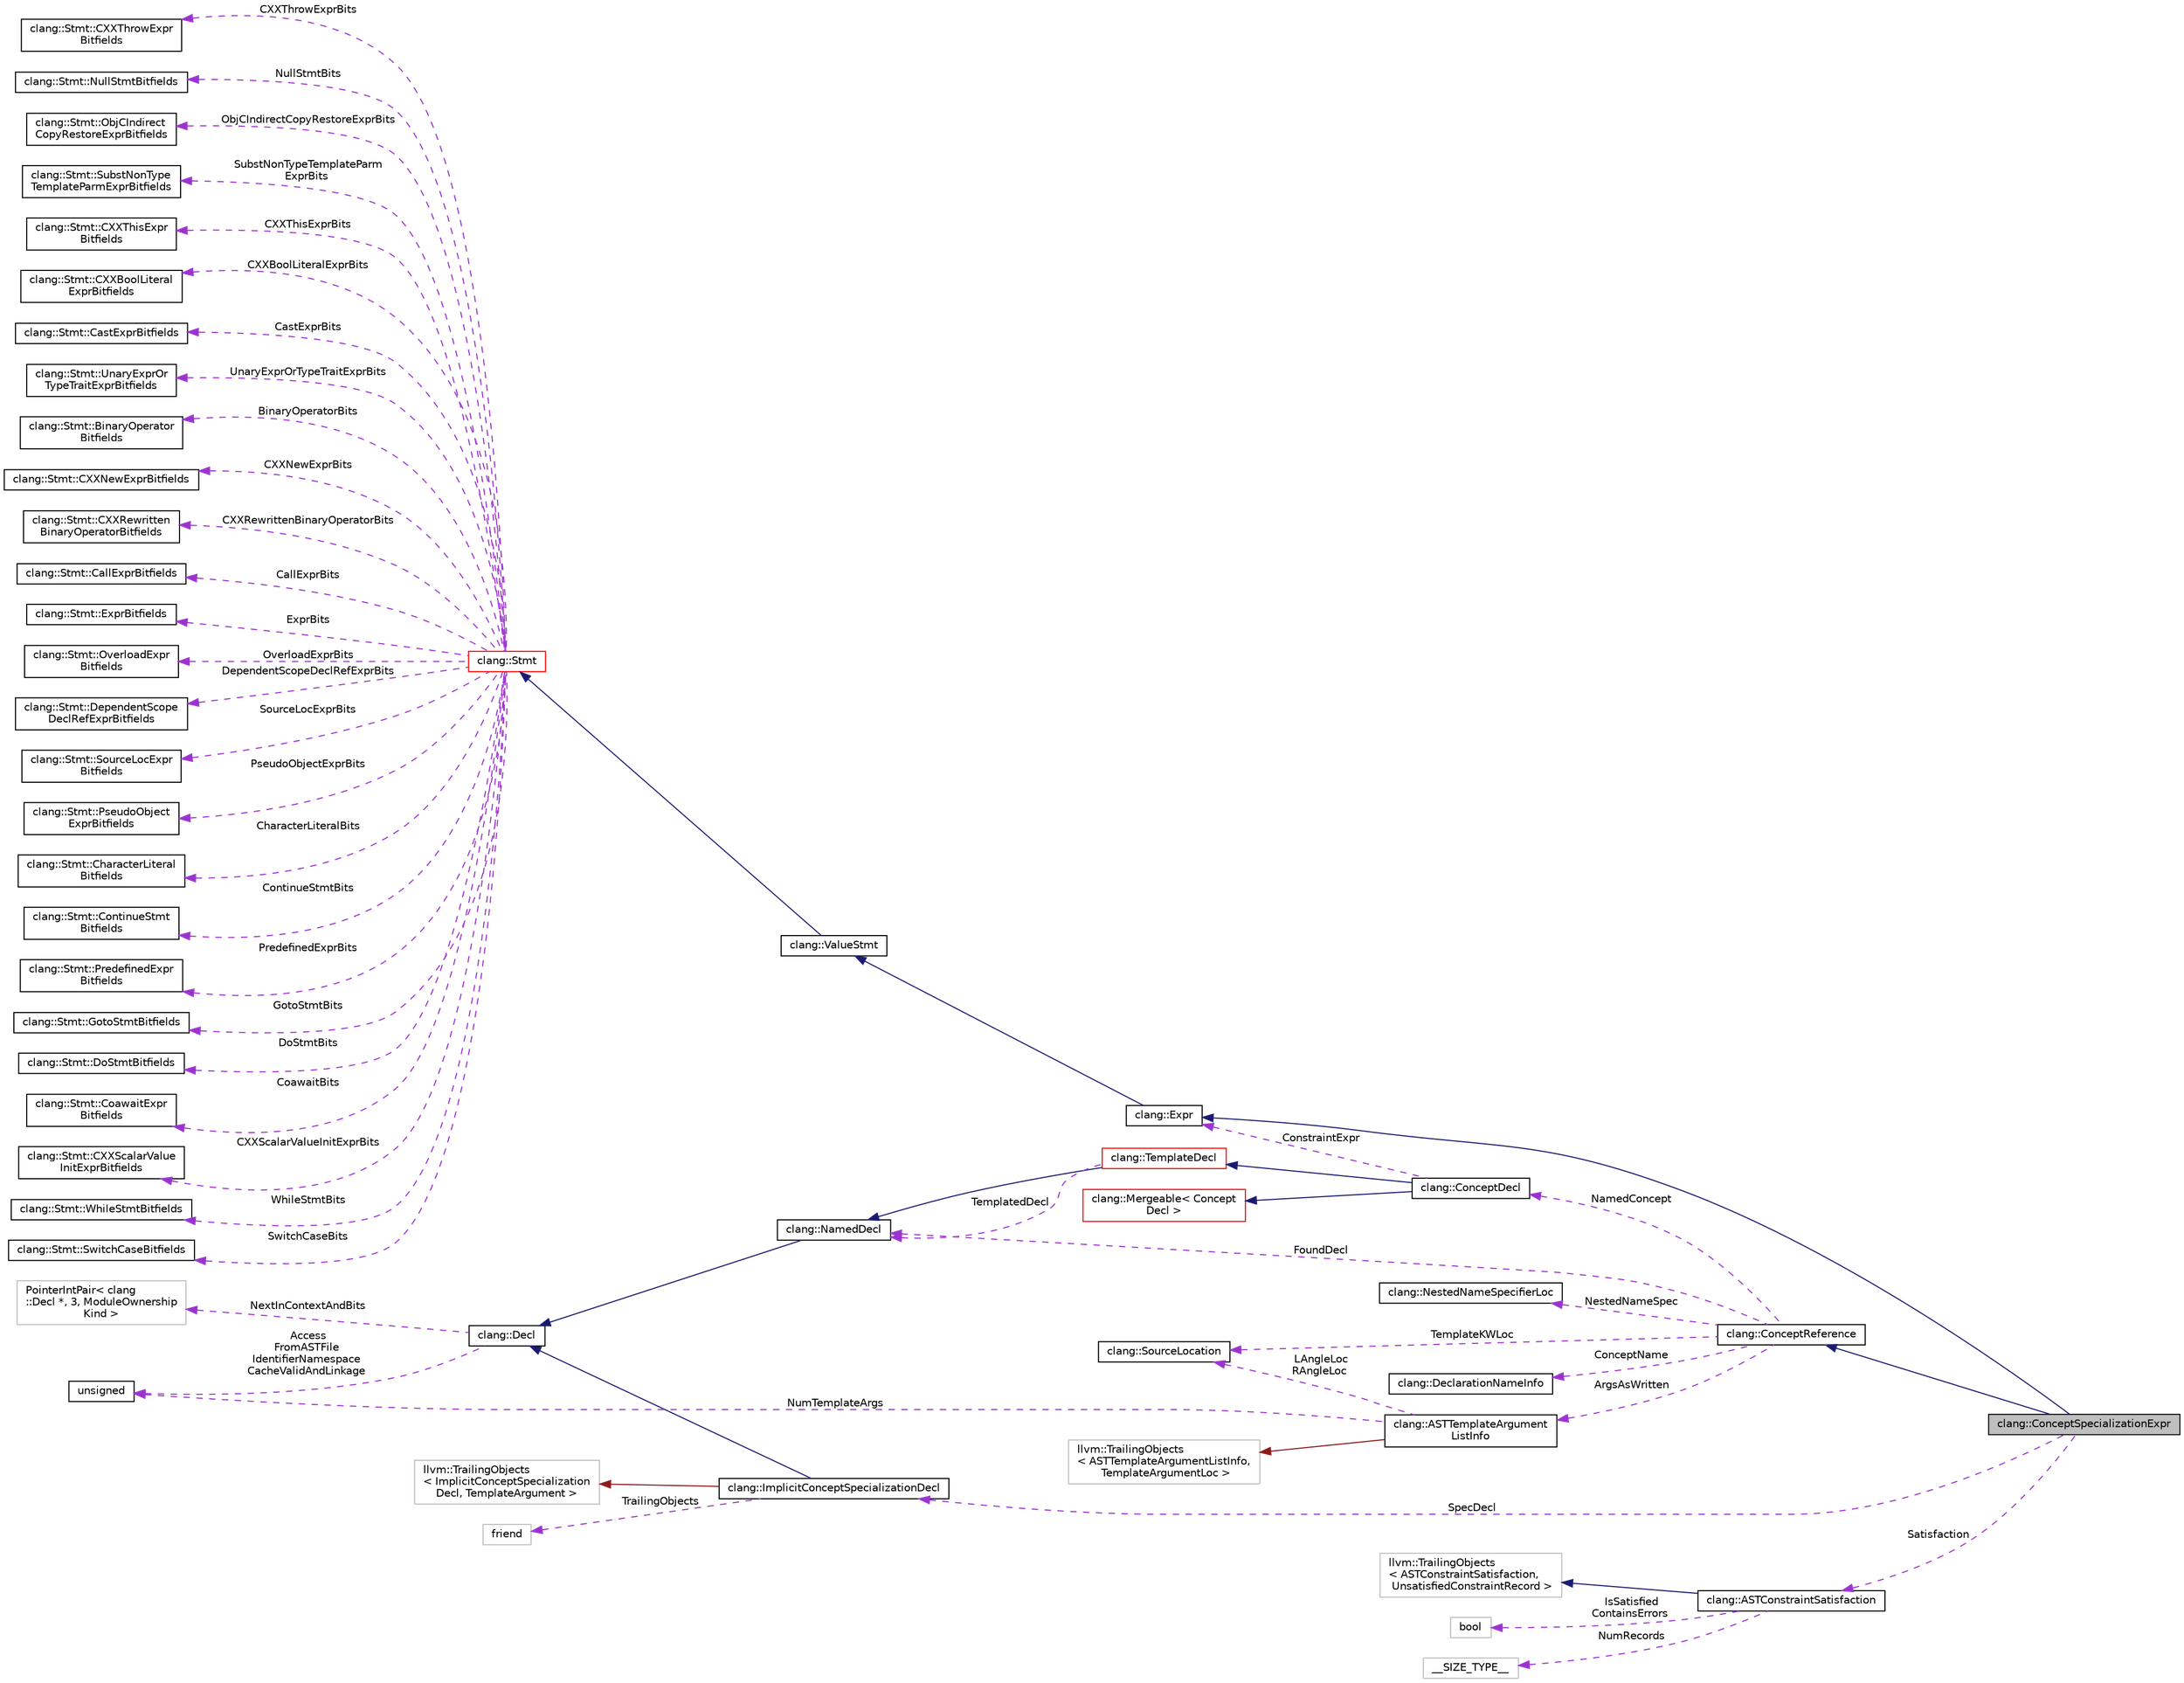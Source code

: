 digraph "clang::ConceptSpecializationExpr"
{
 // LATEX_PDF_SIZE
  bgcolor="transparent";
  edge [fontname="Helvetica",fontsize="10",labelfontname="Helvetica",labelfontsize="10"];
  node [fontname="Helvetica",fontsize="10",shape=record];
  rankdir="LR";
  Node1 [label="clang::ConceptSpecializationExpr",height=0.2,width=0.4,color="black", fillcolor="grey75", style="filled", fontcolor="black",tooltip="Represents the specialization of a concept - evaluates to a prvalue of type bool."];
  Node2 -> Node1 [dir="back",color="midnightblue",fontsize="10",style="solid",fontname="Helvetica"];
  Node2 [label="clang::Expr",height=0.2,width=0.4,color="black",URL="$classclang_1_1Expr.html",tooltip="This represents one expression."];
  Node3 -> Node2 [dir="back",color="midnightblue",fontsize="10",style="solid",fontname="Helvetica"];
  Node3 [label="clang::ValueStmt",height=0.2,width=0.4,color="black",URL="$classclang_1_1ValueStmt.html",tooltip="Represents a statement that could possibly have a value and type."];
  Node4 -> Node3 [dir="back",color="midnightblue",fontsize="10",style="solid",fontname="Helvetica"];
  Node4 [label="clang::Stmt",height=0.2,width=0.4,color="red",URL="$classclang_1_1Stmt.html",tooltip="Stmt - This represents one statement."];
  Node5 -> Node4 [dir="back",color="darkorchid3",fontsize="10",style="dashed",label=" CXXThrowExprBits" ,fontname="Helvetica"];
  Node5 [label="clang::Stmt::CXXThrowExpr\lBitfields",height=0.2,width=0.4,color="black",URL="$classclang_1_1Stmt_1_1CXXThrowExprBitfields.html",tooltip=" "];
  Node6 -> Node4 [dir="back",color="darkorchid3",fontsize="10",style="dashed",label=" NullStmtBits" ,fontname="Helvetica"];
  Node6 [label="clang::Stmt::NullStmtBitfields",height=0.2,width=0.4,color="black",URL="$classclang_1_1Stmt_1_1NullStmtBitfields.html",tooltip=" "];
  Node7 -> Node4 [dir="back",color="darkorchid3",fontsize="10",style="dashed",label=" ObjCIndirectCopyRestoreExprBits" ,fontname="Helvetica"];
  Node7 [label="clang::Stmt::ObjCIndirect\lCopyRestoreExprBitfields",height=0.2,width=0.4,color="black",URL="$classclang_1_1Stmt_1_1ObjCIndirectCopyRestoreExprBitfields.html",tooltip=" "];
  Node8 -> Node4 [dir="back",color="darkorchid3",fontsize="10",style="dashed",label=" SubstNonTypeTemplateParm\lExprBits" ,fontname="Helvetica"];
  Node8 [label="clang::Stmt::SubstNonType\lTemplateParmExprBitfields",height=0.2,width=0.4,color="black",URL="$classclang_1_1Stmt_1_1SubstNonTypeTemplateParmExprBitfields.html",tooltip=" "];
  Node9 -> Node4 [dir="back",color="darkorchid3",fontsize="10",style="dashed",label=" CXXThisExprBits" ,fontname="Helvetica"];
  Node9 [label="clang::Stmt::CXXThisExpr\lBitfields",height=0.2,width=0.4,color="black",URL="$classclang_1_1Stmt_1_1CXXThisExprBitfields.html",tooltip=" "];
  Node10 -> Node4 [dir="back",color="darkorchid3",fontsize="10",style="dashed",label=" CXXBoolLiteralExprBits" ,fontname="Helvetica"];
  Node10 [label="clang::Stmt::CXXBoolLiteral\lExprBitfields",height=0.2,width=0.4,color="black",URL="$classclang_1_1Stmt_1_1CXXBoolLiteralExprBitfields.html",tooltip=" "];
  Node11 -> Node4 [dir="back",color="darkorchid3",fontsize="10",style="dashed",label=" CastExprBits" ,fontname="Helvetica"];
  Node11 [label="clang::Stmt::CastExprBitfields",height=0.2,width=0.4,color="black",URL="$classclang_1_1Stmt_1_1CastExprBitfields.html",tooltip=" "];
  Node12 -> Node4 [dir="back",color="darkorchid3",fontsize="10",style="dashed",label=" UnaryExprOrTypeTraitExprBits" ,fontname="Helvetica"];
  Node12 [label="clang::Stmt::UnaryExprOr\lTypeTraitExprBitfields",height=0.2,width=0.4,color="black",URL="$classclang_1_1Stmt_1_1UnaryExprOrTypeTraitExprBitfields.html",tooltip=" "];
  Node13 -> Node4 [dir="back",color="darkorchid3",fontsize="10",style="dashed",label=" BinaryOperatorBits" ,fontname="Helvetica"];
  Node13 [label="clang::Stmt::BinaryOperator\lBitfields",height=0.2,width=0.4,color="black",URL="$classclang_1_1Stmt_1_1BinaryOperatorBitfields.html",tooltip=" "];
  Node14 -> Node4 [dir="back",color="darkorchid3",fontsize="10",style="dashed",label=" CXXNewExprBits" ,fontname="Helvetica"];
  Node14 [label="clang::Stmt::CXXNewExprBitfields",height=0.2,width=0.4,color="black",URL="$classclang_1_1Stmt_1_1CXXNewExprBitfields.html",tooltip=" "];
  Node15 -> Node4 [dir="back",color="darkorchid3",fontsize="10",style="dashed",label=" CXXRewrittenBinaryOperatorBits" ,fontname="Helvetica"];
  Node15 [label="clang::Stmt::CXXRewritten\lBinaryOperatorBitfields",height=0.2,width=0.4,color="black",URL="$classclang_1_1Stmt_1_1CXXRewrittenBinaryOperatorBitfields.html",tooltip=" "];
  Node16 -> Node4 [dir="back",color="darkorchid3",fontsize="10",style="dashed",label=" CallExprBits" ,fontname="Helvetica"];
  Node16 [label="clang::Stmt::CallExprBitfields",height=0.2,width=0.4,color="black",URL="$classclang_1_1Stmt_1_1CallExprBitfields.html",tooltip=" "];
  Node17 -> Node4 [dir="back",color="darkorchid3",fontsize="10",style="dashed",label=" ExprBits" ,fontname="Helvetica"];
  Node17 [label="clang::Stmt::ExprBitfields",height=0.2,width=0.4,color="black",URL="$classclang_1_1Stmt_1_1ExprBitfields.html",tooltip=" "];
  Node18 -> Node4 [dir="back",color="darkorchid3",fontsize="10",style="dashed",label=" OverloadExprBits" ,fontname="Helvetica"];
  Node18 [label="clang::Stmt::OverloadExpr\lBitfields",height=0.2,width=0.4,color="black",URL="$classclang_1_1Stmt_1_1OverloadExprBitfields.html",tooltip=" "];
  Node19 -> Node4 [dir="back",color="darkorchid3",fontsize="10",style="dashed",label=" DependentScopeDeclRefExprBits" ,fontname="Helvetica"];
  Node19 [label="clang::Stmt::DependentScope\lDeclRefExprBitfields",height=0.2,width=0.4,color="black",URL="$classclang_1_1Stmt_1_1DependentScopeDeclRefExprBitfields.html",tooltip=" "];
  Node20 -> Node4 [dir="back",color="darkorchid3",fontsize="10",style="dashed",label=" SourceLocExprBits" ,fontname="Helvetica"];
  Node20 [label="clang::Stmt::SourceLocExpr\lBitfields",height=0.2,width=0.4,color="black",URL="$classclang_1_1Stmt_1_1SourceLocExprBitfields.html",tooltip=" "];
  Node21 -> Node4 [dir="back",color="darkorchid3",fontsize="10",style="dashed",label=" PseudoObjectExprBits" ,fontname="Helvetica"];
  Node21 [label="clang::Stmt::PseudoObject\lExprBitfields",height=0.2,width=0.4,color="black",URL="$classclang_1_1Stmt_1_1PseudoObjectExprBitfields.html",tooltip=" "];
  Node22 -> Node4 [dir="back",color="darkorchid3",fontsize="10",style="dashed",label=" CharacterLiteralBits" ,fontname="Helvetica"];
  Node22 [label="clang::Stmt::CharacterLiteral\lBitfields",height=0.2,width=0.4,color="black",URL="$classclang_1_1Stmt_1_1CharacterLiteralBitfields.html",tooltip=" "];
  Node23 -> Node4 [dir="back",color="darkorchid3",fontsize="10",style="dashed",label=" ContinueStmtBits" ,fontname="Helvetica"];
  Node23 [label="clang::Stmt::ContinueStmt\lBitfields",height=0.2,width=0.4,color="black",URL="$classclang_1_1Stmt_1_1ContinueStmtBitfields.html",tooltip=" "];
  Node24 -> Node4 [dir="back",color="darkorchid3",fontsize="10",style="dashed",label=" PredefinedExprBits" ,fontname="Helvetica"];
  Node24 [label="clang::Stmt::PredefinedExpr\lBitfields",height=0.2,width=0.4,color="black",URL="$classclang_1_1Stmt_1_1PredefinedExprBitfields.html",tooltip=" "];
  Node25 -> Node4 [dir="back",color="darkorchid3",fontsize="10",style="dashed",label=" GotoStmtBits" ,fontname="Helvetica"];
  Node25 [label="clang::Stmt::GotoStmtBitfields",height=0.2,width=0.4,color="black",URL="$classclang_1_1Stmt_1_1GotoStmtBitfields.html",tooltip=" "];
  Node26 -> Node4 [dir="back",color="darkorchid3",fontsize="10",style="dashed",label=" DoStmtBits" ,fontname="Helvetica"];
  Node26 [label="clang::Stmt::DoStmtBitfields",height=0.2,width=0.4,color="black",URL="$classclang_1_1Stmt_1_1DoStmtBitfields.html",tooltip=" "];
  Node27 -> Node4 [dir="back",color="darkorchid3",fontsize="10",style="dashed",label=" CoawaitBits" ,fontname="Helvetica"];
  Node27 [label="clang::Stmt::CoawaitExpr\lBitfields",height=0.2,width=0.4,color="black",URL="$classclang_1_1Stmt_1_1CoawaitExprBitfields.html",tooltip=" "];
  Node28 -> Node4 [dir="back",color="darkorchid3",fontsize="10",style="dashed",label=" CXXScalarValueInitExprBits" ,fontname="Helvetica"];
  Node28 [label="clang::Stmt::CXXScalarValue\lInitExprBitfields",height=0.2,width=0.4,color="black",URL="$classclang_1_1Stmt_1_1CXXScalarValueInitExprBitfields.html",tooltip=" "];
  Node29 -> Node4 [dir="back",color="darkorchid3",fontsize="10",style="dashed",label=" WhileStmtBits" ,fontname="Helvetica"];
  Node29 [label="clang::Stmt::WhileStmtBitfields",height=0.2,width=0.4,color="black",URL="$classclang_1_1Stmt_1_1WhileStmtBitfields.html",tooltip=" "];
  Node30 -> Node4 [dir="back",color="darkorchid3",fontsize="10",style="dashed",label=" SwitchCaseBits" ,fontname="Helvetica"];
  Node30 [label="clang::Stmt::SwitchCaseBitfields",height=0.2,width=0.4,color="black",URL="$classclang_1_1Stmt_1_1SwitchCaseBitfields.html",tooltip=" "];
  Node68 -> Node1 [dir="back",color="midnightblue",fontsize="10",style="solid",fontname="Helvetica"];
  Node68 [label="clang::ConceptReference",height=0.2,width=0.4,color="black",URL="$classclang_1_1ConceptReference.html",tooltip="Common data class for constructs that reference concepts with template arguments."];
  Node69 -> Node68 [dir="back",color="darkorchid3",fontsize="10",style="dashed",label=" NamedConcept" ,fontname="Helvetica"];
  Node69 [label="clang::ConceptDecl",height=0.2,width=0.4,color="black",URL="$classclang_1_1ConceptDecl.html",tooltip="Declaration of a C++20 concept."];
  Node70 -> Node69 [dir="back",color="midnightblue",fontsize="10",style="solid",fontname="Helvetica"];
  Node70 [label="clang::TemplateDecl",height=0.2,width=0.4,color="red",URL="$classclang_1_1TemplateDecl.html",tooltip="The base class of all kinds of template declarations (e.g., class, function, etc.)."];
  Node71 -> Node70 [dir="back",color="midnightblue",fontsize="10",style="solid",fontname="Helvetica"];
  Node71 [label="clang::NamedDecl",height=0.2,width=0.4,color="black",URL="$classclang_1_1NamedDecl.html",tooltip="This represents a decl that may have a name."];
  Node72 -> Node71 [dir="back",color="midnightblue",fontsize="10",style="solid",fontname="Helvetica"];
  Node72 [label="clang::Decl",height=0.2,width=0.4,color="black",URL="$classclang_1_1Decl.html",tooltip="Decl - This represents one declaration (or definition), e.g."];
  Node73 -> Node72 [dir="back",color="darkorchid3",fontsize="10",style="dashed",label=" NextInContextAndBits" ,fontname="Helvetica"];
  Node73 [label="PointerIntPair\< clang\l::Decl *, 3, ModuleOwnership\lKind \>",height=0.2,width=0.4,color="grey75",tooltip=" "];
  Node74 -> Node72 [dir="back",color="darkorchid3",fontsize="10",style="dashed",label=" Access\nFromASTFile\nIdentifierNamespace\nCacheValidAndLinkage" ,fontname="Helvetica"];
  Node74 [label="unsigned",height=0.2,width=0.4,color="black",URL="$classunsigned.html",tooltip=" "];
  Node71 -> Node70 [dir="back",color="darkorchid3",fontsize="10",style="dashed",label=" TemplatedDecl" ,fontname="Helvetica"];
  Node78 -> Node69 [dir="back",color="midnightblue",fontsize="10",style="solid",fontname="Helvetica"];
  Node78 [label="clang::Mergeable\< Concept\lDecl \>",height=0.2,width=0.4,color="red",URL="$classclang_1_1Mergeable.html",tooltip=" "];
  Node2 -> Node69 [dir="back",color="darkorchid3",fontsize="10",style="dashed",label=" ConstraintExpr" ,fontname="Helvetica"];
  Node80 -> Node68 [dir="back",color="darkorchid3",fontsize="10",style="dashed",label=" NestedNameSpec" ,fontname="Helvetica"];
  Node80 [label="clang::NestedNameSpecifierLoc",height=0.2,width=0.4,color="black",URL="$classclang_1_1NestedNameSpecifierLoc.html",tooltip="A C++ nested-name-specifier augmented with source location information."];
  Node81 -> Node68 [dir="back",color="darkorchid3",fontsize="10",style="dashed",label=" TemplateKWLoc" ,fontname="Helvetica"];
  Node81 [label="clang::SourceLocation",height=0.2,width=0.4,color="black",URL="$classclang_1_1SourceLocation.html",tooltip="Encodes a location in the source."];
  Node82 -> Node68 [dir="back",color="darkorchid3",fontsize="10",style="dashed",label=" ConceptName" ,fontname="Helvetica"];
  Node82 [label="clang::DeclarationNameInfo",height=0.2,width=0.4,color="black",URL="$structclang_1_1DeclarationNameInfo.html",tooltip="DeclarationNameInfo - A collector data type for bundling together a DeclarationName and the correspnd..."];
  Node71 -> Node68 [dir="back",color="darkorchid3",fontsize="10",style="dashed",label=" FoundDecl" ,fontname="Helvetica"];
  Node83 -> Node68 [dir="back",color="darkorchid3",fontsize="10",style="dashed",label=" ArgsAsWritten" ,fontname="Helvetica"];
  Node83 [label="clang::ASTTemplateArgument\lListInfo",height=0.2,width=0.4,color="black",URL="$structclang_1_1ASTTemplateArgumentListInfo.html",tooltip="Represents an explicit template argument list in C++, e.g., the \"<int>\" in \"sort<int>\"."];
  Node84 -> Node83 [dir="back",color="firebrick4",fontsize="10",style="solid",fontname="Helvetica"];
  Node84 [label="llvm::TrailingObjects\l\< ASTTemplateArgumentListInfo,\l TemplateArgumentLoc \>",height=0.2,width=0.4,color="grey75",tooltip=" "];
  Node81 -> Node83 [dir="back",color="darkorchid3",fontsize="10",style="dashed",label=" LAngleLoc\nRAngleLoc" ,fontname="Helvetica"];
  Node74 -> Node83 [dir="back",color="darkorchid3",fontsize="10",style="dashed",label=" NumTemplateArgs" ,fontname="Helvetica"];
  Node85 -> Node1 [dir="back",color="darkorchid3",fontsize="10",style="dashed",label=" SpecDecl" ,fontname="Helvetica"];
  Node85 [label="clang::ImplicitConceptSpecializationDecl",height=0.2,width=0.4,color="black",URL="$classclang_1_1ImplicitConceptSpecializationDecl.html",tooltip=" "];
  Node72 -> Node85 [dir="back",color="midnightblue",fontsize="10",style="solid",fontname="Helvetica"];
  Node86 -> Node85 [dir="back",color="firebrick4",fontsize="10",style="solid",fontname="Helvetica"];
  Node86 [label="llvm::TrailingObjects\l\< ImplicitConceptSpecialization\lDecl, TemplateArgument \>",height=0.2,width=0.4,color="grey75",tooltip=" "];
  Node77 -> Node85 [dir="back",color="darkorchid3",fontsize="10",style="dashed",label=" TrailingObjects" ,fontname="Helvetica"];
  Node77 [label="friend",height=0.2,width=0.4,color="grey75",tooltip=" "];
  Node87 -> Node1 [dir="back",color="darkorchid3",fontsize="10",style="dashed",label=" Satisfaction" ,fontname="Helvetica"];
  Node87 [label="clang::ASTConstraintSatisfaction",height=0.2,width=0.4,color="black",URL="$structclang_1_1ASTConstraintSatisfaction.html",tooltip="The result of a constraint satisfaction check, containing the necessary information to diagnose an un..."];
  Node88 -> Node87 [dir="back",color="midnightblue",fontsize="10",style="solid",fontname="Helvetica"];
  Node88 [label="llvm::TrailingObjects\l\< ASTConstraintSatisfaction,\l UnsatisfiedConstraintRecord \>",height=0.2,width=0.4,color="grey75",tooltip=" "];
  Node89 -> Node87 [dir="back",color="darkorchid3",fontsize="10",style="dashed",label=" IsSatisfied\nContainsErrors" ,fontname="Helvetica"];
  Node89 [label="bool",height=0.2,width=0.4,color="grey75",tooltip=" "];
  Node90 -> Node87 [dir="back",color="darkorchid3",fontsize="10",style="dashed",label=" NumRecords" ,fontname="Helvetica"];
  Node90 [label="__SIZE_TYPE__",height=0.2,width=0.4,color="grey75",tooltip=" "];
}
